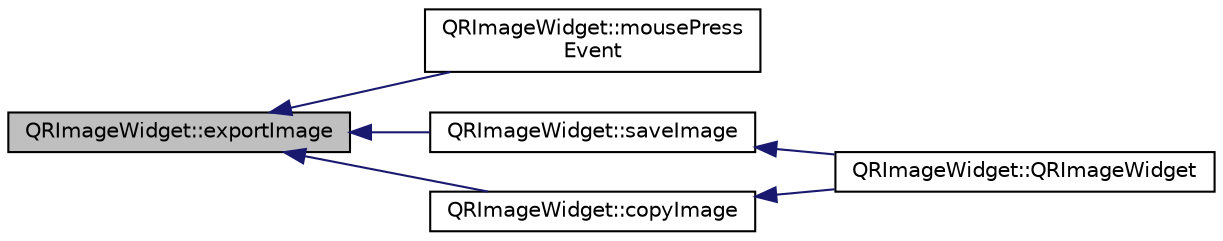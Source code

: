 digraph "QRImageWidget::exportImage"
{
  edge [fontname="Helvetica",fontsize="10",labelfontname="Helvetica",labelfontsize="10"];
  node [fontname="Helvetica",fontsize="10",shape=record];
  rankdir="LR";
  Node13 [label="QRImageWidget::exportImage",height=0.2,width=0.4,color="black", fillcolor="grey75", style="filled", fontcolor="black"];
  Node13 -> Node14 [dir="back",color="midnightblue",fontsize="10",style="solid",fontname="Helvetica"];
  Node14 [label="QRImageWidget::mousePress\lEvent",height=0.2,width=0.4,color="black", fillcolor="white", style="filled",URL="$class_q_r_image_widget.html#a41a9934596093eab1fa6c1d67cab52a7"];
  Node13 -> Node15 [dir="back",color="midnightblue",fontsize="10",style="solid",fontname="Helvetica"];
  Node15 [label="QRImageWidget::saveImage",height=0.2,width=0.4,color="black", fillcolor="white", style="filled",URL="$class_q_r_image_widget.html#a957f368bcd679206f0376931d4a58182"];
  Node15 -> Node16 [dir="back",color="midnightblue",fontsize="10",style="solid",fontname="Helvetica"];
  Node16 [label="QRImageWidget::QRImageWidget",height=0.2,width=0.4,color="black", fillcolor="white", style="filled",URL="$class_q_r_image_widget.html#a6e4e5dbe06f17431e053d484e1f54ba9"];
  Node13 -> Node17 [dir="back",color="midnightblue",fontsize="10",style="solid",fontname="Helvetica"];
  Node17 [label="QRImageWidget::copyImage",height=0.2,width=0.4,color="black", fillcolor="white", style="filled",URL="$class_q_r_image_widget.html#a3f10674c50e33d9feb360f5594610d57"];
  Node17 -> Node16 [dir="back",color="midnightblue",fontsize="10",style="solid",fontname="Helvetica"];
}

